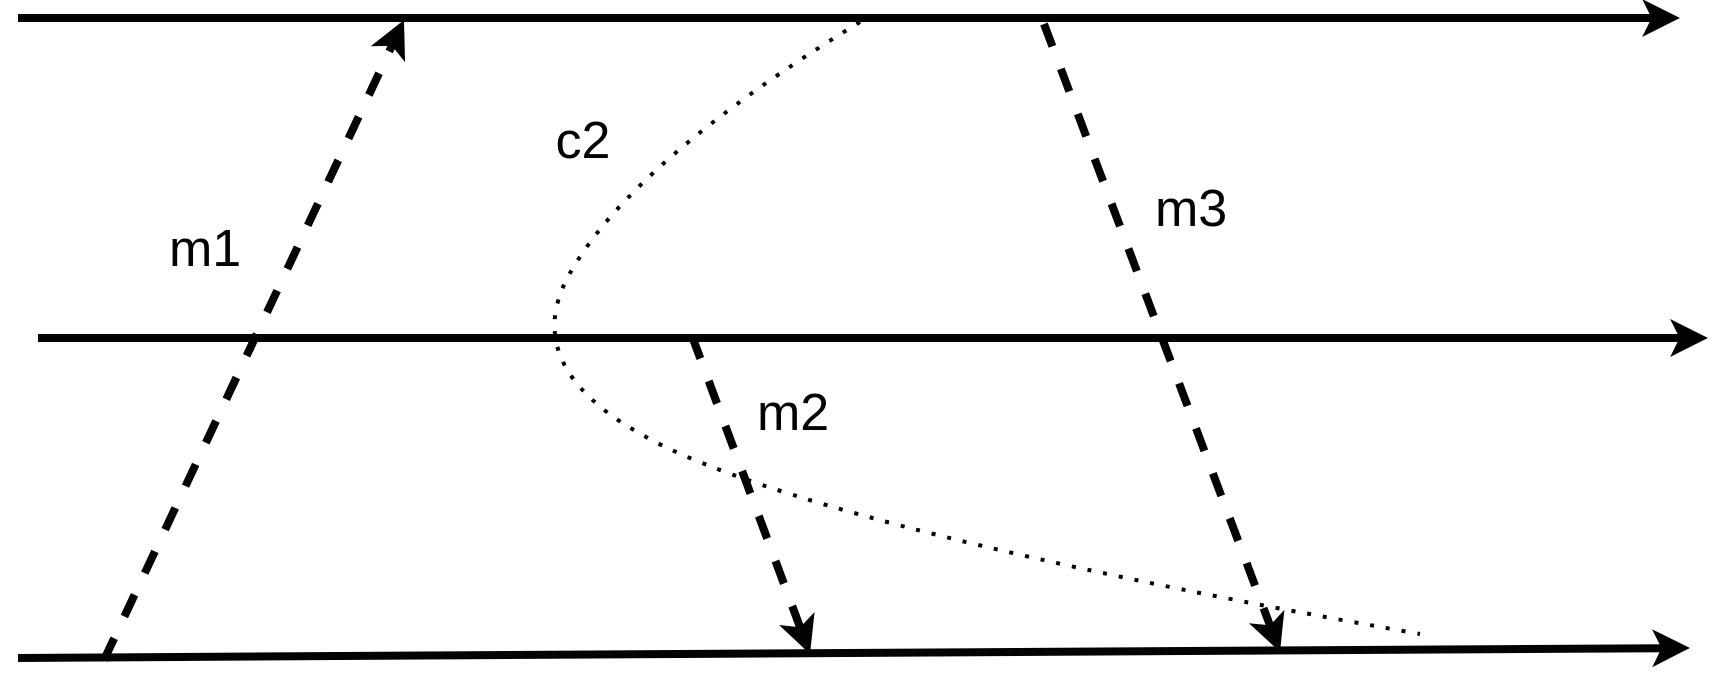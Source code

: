 <mxfile>
    <diagram id="QO7WhuVRRAjgL63kr4it" name="Página-1">
        <mxGraphModel dx="970" dy="777" grid="0" gridSize="10" guides="1" tooltips="1" connect="1" arrows="1" fold="1" page="1" pageScale="1" pageWidth="1400" pageHeight="800" background="#ffffff" math="0" shadow="0">
            <root>
                <mxCell id="0"/>
                <mxCell id="1" parent="0"/>
                <mxCell id="2" value="" style="edgeStyle=none;orthogonalLoop=1;jettySize=auto;html=1;strokeWidth=4;strokeColor=#030303;" parent="1" edge="1">
                    <mxGeometry width="100" relative="1" as="geometry">
                        <mxPoint x="320" y="211" as="sourcePoint"/>
                        <mxPoint x="1151" y="211" as="targetPoint"/>
                        <Array as="points"/>
                    </mxGeometry>
                </mxCell>
                <mxCell id="4" value="" style="edgeStyle=none;orthogonalLoop=1;jettySize=auto;html=1;strokeWidth=4;strokeColor=#030303;" parent="1" edge="1">
                    <mxGeometry width="100" relative="1" as="geometry">
                        <mxPoint x="330" y="371" as="sourcePoint"/>
                        <mxPoint x="1165" y="371" as="targetPoint"/>
                        <Array as="points"/>
                    </mxGeometry>
                </mxCell>
                <mxCell id="5" value="" style="edgeStyle=none;orthogonalLoop=1;jettySize=auto;html=1;strokeWidth=4;strokeColor=#030303;" parent="1" edge="1">
                    <mxGeometry width="100" relative="1" as="geometry">
                        <mxPoint x="320" y="531" as="sourcePoint"/>
                        <mxPoint x="1156" y="526" as="targetPoint"/>
                        <Array as="points"/>
                    </mxGeometry>
                </mxCell>
                <mxCell id="6" value="" style="edgeStyle=none;orthogonalLoop=1;jettySize=auto;html=1;strokeWidth=4;strokeColor=#030303;dashed=1;" parent="1" edge="1">
                    <mxGeometry width="100" relative="1" as="geometry">
                        <mxPoint x="363" y="532" as="sourcePoint"/>
                        <mxPoint x="513" y="212" as="targetPoint"/>
                        <Array as="points"/>
                    </mxGeometry>
                </mxCell>
                <mxCell id="7" value="m1" style="text;html=1;align=center;verticalAlign=middle;resizable=0;points=[];autosize=1;strokeColor=none;fillColor=none;fontColor=#030303;fontSize=26;rotation=0;" parent="1" vertex="1">
                    <mxGeometry x="386" y="304" width="54" height="43" as="geometry"/>
                </mxCell>
                <mxCell id="8" value="m3" style="text;html=1;align=center;verticalAlign=middle;resizable=0;points=[];autosize=1;strokeColor=none;fillColor=none;fontColor=#030303;fontSize=26;rotation=0;" parent="1" vertex="1">
                    <mxGeometry x="879" y="284" width="54" height="43" as="geometry"/>
                </mxCell>
                <mxCell id="9" value="" style="edgeStyle=none;orthogonalLoop=1;jettySize=auto;html=1;strokeWidth=4;strokeColor=#030303;dashed=1;" parent="1" edge="1">
                    <mxGeometry width="100" relative="1" as="geometry">
                        <mxPoint x="833" y="214" as="sourcePoint"/>
                        <mxPoint x="951" y="528" as="targetPoint"/>
                        <Array as="points"/>
                    </mxGeometry>
                </mxCell>
                <mxCell id="10" value="m2" style="text;html=1;align=center;verticalAlign=middle;resizable=0;points=[];autosize=1;strokeColor=none;fillColor=none;fontColor=#030303;fontSize=26;rotation=0;" parent="1" vertex="1">
                    <mxGeometry x="680" y="386" width="54" height="43" as="geometry"/>
                </mxCell>
                <mxCell id="11" value="" style="edgeStyle=none;orthogonalLoop=1;jettySize=auto;html=1;strokeWidth=4;strokeColor=#030303;dashed=1;" parent="1" edge="1">
                    <mxGeometry width="100" relative="1" as="geometry">
                        <mxPoint x="657" y="370" as="sourcePoint"/>
                        <mxPoint x="716" y="529" as="targetPoint"/>
                        <Array as="points"/>
                    </mxGeometry>
                </mxCell>
                <mxCell id="16" value="" style="endArrow=none;dashed=1;html=1;dashPattern=1 3;strokeWidth=2;strokeColor=#030303;fontSize=26;fontColor=#030303;curved=1;" parent="1" edge="1">
                    <mxGeometry width="50" height="50" relative="1" as="geometry">
                        <mxPoint x="741" y="213" as="sourcePoint"/>
                        <mxPoint x="1021" y="519" as="targetPoint"/>
                        <Array as="points">
                            <mxPoint x="628" y="282"/>
                            <mxPoint x="564" y="395"/>
                            <mxPoint x="765" y="474"/>
                        </Array>
                    </mxGeometry>
                </mxCell>
                <mxCell id="17" value="c2" style="text;html=1;align=center;verticalAlign=middle;resizable=0;points=[];autosize=1;strokeColor=none;fillColor=none;fontColor=#030303;fontSize=26;rotation=0;" parent="1" vertex="1">
                    <mxGeometry x="579" y="250" width="45" height="43" as="geometry"/>
                </mxCell>
            </root>
        </mxGraphModel>
    </diagram>
</mxfile>